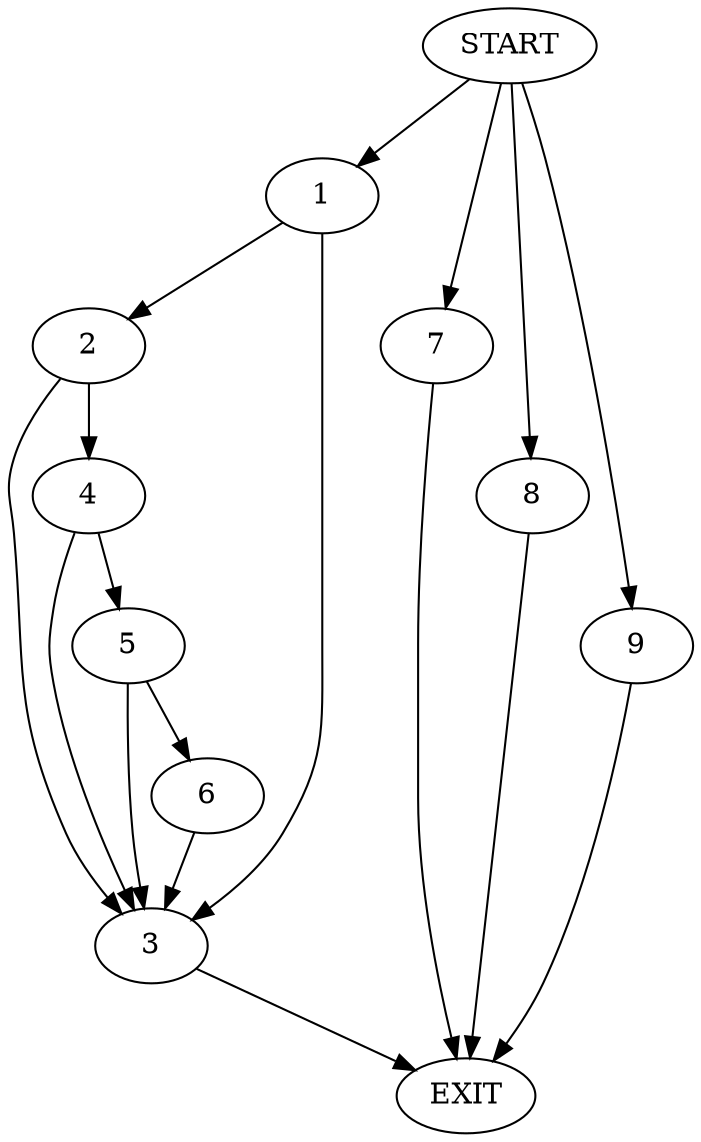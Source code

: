 digraph {
0 [label="START"]
10 [label="EXIT"]
0 -> 1
1 -> 2
1 -> 3
2 -> 4
2 -> 3
3 -> 10
4 -> 5
4 -> 3
5 -> 3
5 -> 6
6 -> 3
0 -> 7
7 -> 10
0 -> 8
8 -> 10
0 -> 9
9 -> 10
}
